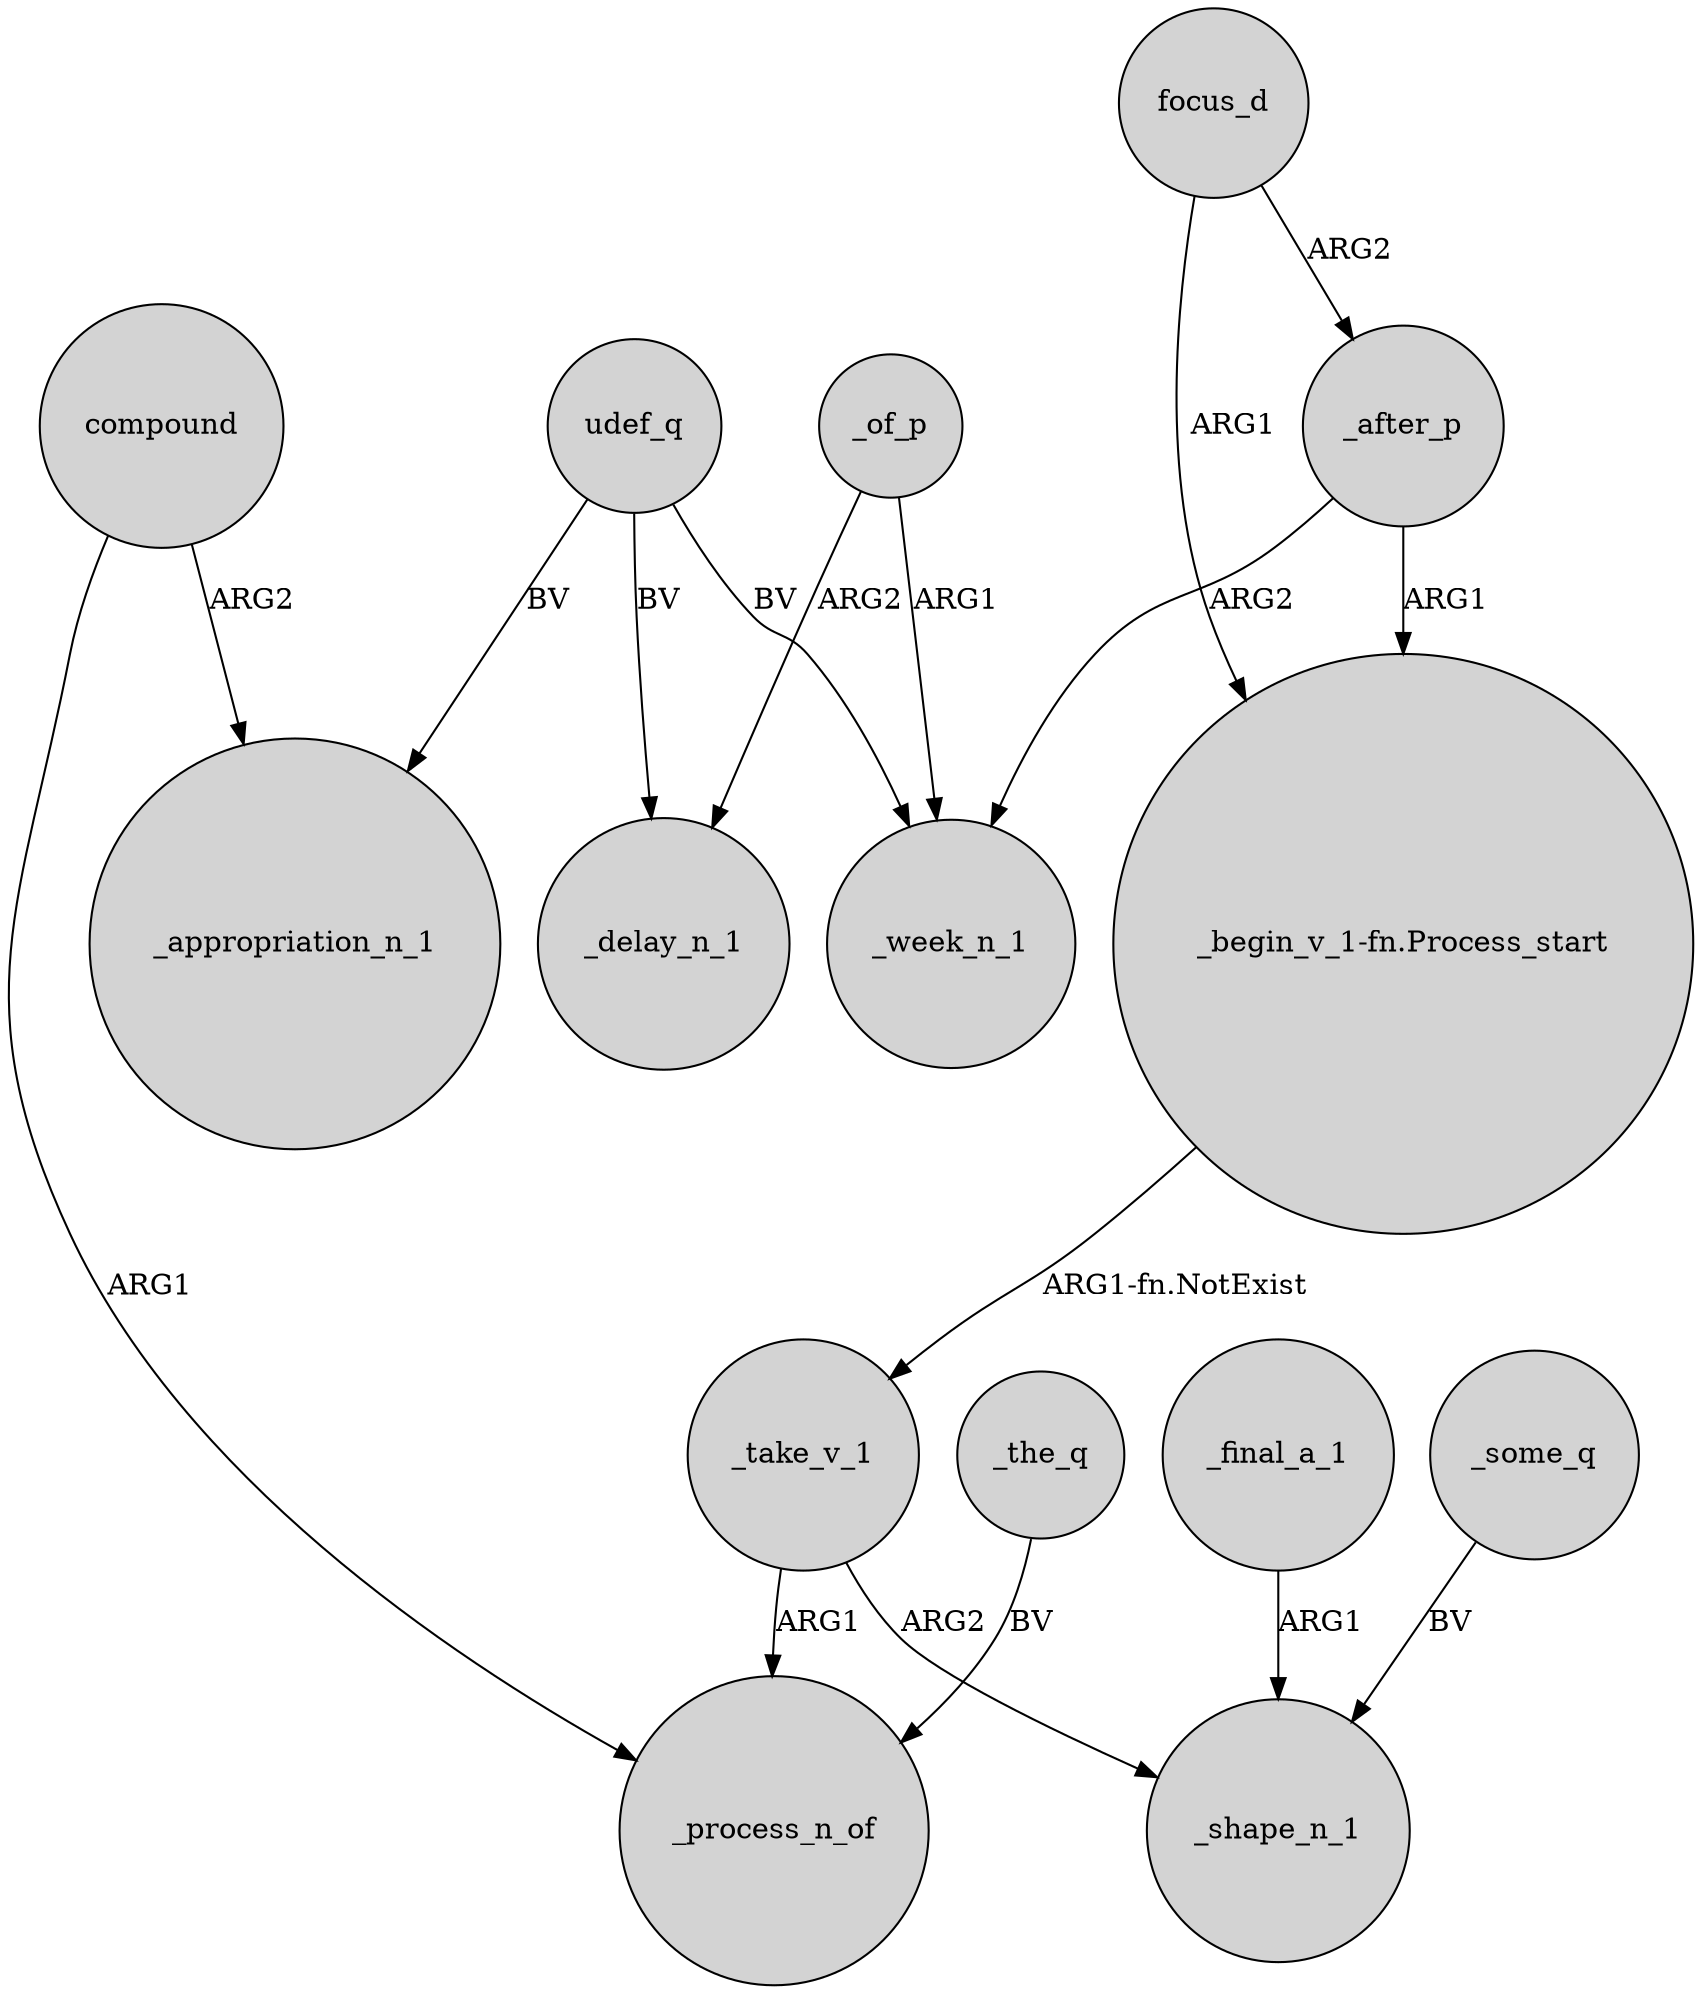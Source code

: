 digraph {
	node [shape=circle style=filled]
	"_begin_v_1-fn.Process_start" -> _take_v_1 [label="ARG1-fn.NotExist"]
	compound -> _process_n_of [label=ARG1]
	_take_v_1 -> _shape_n_1 [label=ARG2]
	_of_p -> _week_n_1 [label=ARG1]
	_of_p -> _delay_n_1 [label=ARG2]
	udef_q -> _appropriation_n_1 [label=BV]
	udef_q -> _week_n_1 [label=BV]
	focus_d -> _after_p [label=ARG2]
	_after_p -> "_begin_v_1-fn.Process_start" [label=ARG1]
	_final_a_1 -> _shape_n_1 [label=ARG1]
	_after_p -> _week_n_1 [label=ARG2]
	_some_q -> _shape_n_1 [label=BV]
	focus_d -> "_begin_v_1-fn.Process_start" [label=ARG1]
	udef_q -> _delay_n_1 [label=BV]
	_the_q -> _process_n_of [label=BV]
	compound -> _appropriation_n_1 [label=ARG2]
	_take_v_1 -> _process_n_of [label=ARG1]
}
